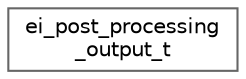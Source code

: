 digraph "Graphical Class Hierarchy"
{
 // LATEX_PDF_SIZE
  bgcolor="transparent";
  edge [fontname=Helvetica,fontsize=10,labelfontname=Helvetica,labelfontsize=10];
  node [fontname=Helvetica,fontsize=10,shape=box,height=0.2,width=0.4];
  rankdir="LR";
  Node0 [id="Node000000",label="ei_post_processing\l_output_t",height=0.2,width=0.4,color="grey40", fillcolor="white", style="filled",URL="$structei__post__processing__output__t.html",tooltip=" "];
}
